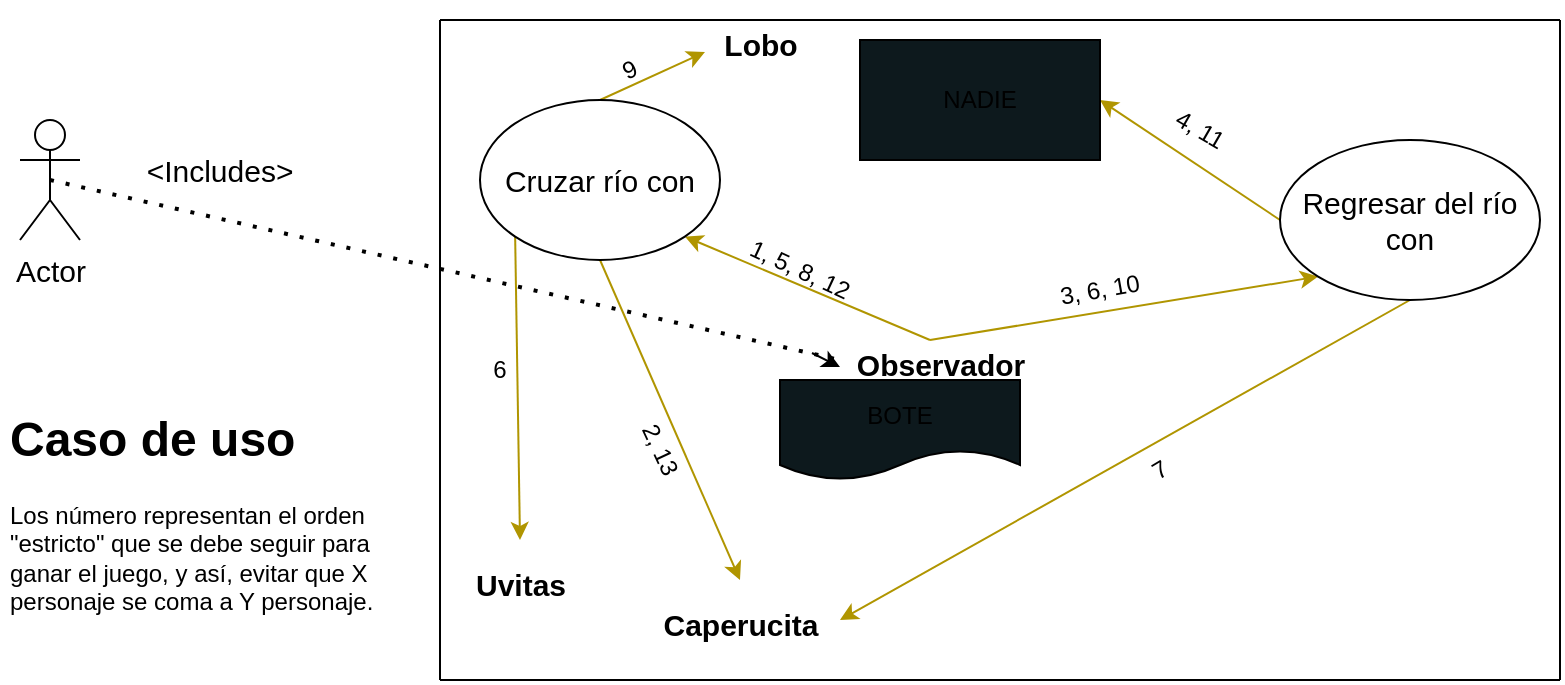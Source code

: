 <mxfile>
    <diagram id="Y1vYth70e1hQ0V44Dmjp" name="Page-1">
        <mxGraphModel dx="826" dy="1497" grid="1" gridSize="10" guides="1" tooltips="1" connect="1" arrows="1" fold="1" page="1" pageScale="1" pageWidth="850" pageHeight="1100" math="0" shadow="0">
            <root>
                <mxCell id="0"/>
                <mxCell id="1" parent="0"/>
                <mxCell id="30" style="edgeStyle=none;html=1;exitX=0.5;exitY=0.5;exitDx=0;exitDy=0;exitPerimeter=0;entryX=1;entryY=1;entryDx=0;entryDy=0;fillColor=#e3c800;strokeColor=#B09500;" parent="1" target="63" edge="1">
                    <mxGeometry relative="1" as="geometry">
                        <mxPoint x="545" y="160" as="sourcePoint"/>
                        <mxPoint x="380" y="90" as="targetPoint"/>
                    </mxGeometry>
                </mxCell>
                <mxCell id="31" style="edgeStyle=none;html=1;exitX=0.5;exitY=0.5;exitDx=0;exitDy=0;exitPerimeter=0;entryX=0;entryY=1;entryDx=0;entryDy=0;fillColor=#e3c800;strokeColor=#B09500;" parent="1" target="72" edge="1">
                    <mxGeometry relative="1" as="geometry">
                        <mxPoint x="545" y="160" as="sourcePoint"/>
                        <mxPoint x="720" y="130" as="targetPoint"/>
                    </mxGeometry>
                </mxCell>
                <mxCell id="8" value="BOTE" style="shape=document;whiteSpace=wrap;html=1;boundedLbl=1;fillColor=#0D191D;" parent="1" vertex="1">
                    <mxGeometry x="470" y="180" width="120" height="50" as="geometry"/>
                </mxCell>
                <mxCell id="28" style="edgeStyle=none;html=1;exitX=0;exitY=0.5;exitDx=0;exitDy=0;entryX=1;entryY=0.5;entryDx=0;entryDy=0;fillColor=#e3c800;strokeColor=#B09500;" parent="1" target="27" edge="1">
                    <mxGeometry relative="1" as="geometry">
                        <mxPoint x="720" y="100" as="sourcePoint"/>
                    </mxGeometry>
                </mxCell>
                <mxCell id="44" style="edgeStyle=none;html=1;exitX=0.5;exitY=1;exitDx=0;exitDy=0;fillColor=#e3c800;strokeColor=#B09500;entryX=1;entryY=0.5;entryDx=0;entryDy=0;" parent="1" source="72" target="57" edge="1">
                    <mxGeometry relative="1" as="geometry">
                        <mxPoint x="840" y="130" as="sourcePoint"/>
                        <mxPoint x="500" y="320" as="targetPoint"/>
                    </mxGeometry>
                </mxCell>
                <mxCell id="26" style="edgeStyle=none;html=1;exitX=0.5;exitY=1;exitDx=0;exitDy=0;fillColor=#e3c800;strokeColor=#B09500;entryX=0.5;entryY=0;entryDx=0;entryDy=0;" parent="1" source="63" target="57" edge="1">
                    <mxGeometry relative="1" as="geometry">
                        <mxPoint x="320" y="120" as="sourcePoint"/>
                        <mxPoint x="410" y="300" as="targetPoint"/>
                    </mxGeometry>
                </mxCell>
                <mxCell id="46" style="edgeStyle=none;html=1;exitX=0.5;exitY=0;exitDx=0;exitDy=0;entryX=0.25;entryY=0.1;entryDx=0;entryDy=0;entryPerimeter=0;fillColor=#e3c800;strokeColor=#B09500;" parent="1" source="63" edge="1">
                    <mxGeometry relative="1" as="geometry">
                        <mxPoint x="260" y="60" as="sourcePoint"/>
                        <mxPoint x="432.5" y="16" as="targetPoint"/>
                    </mxGeometry>
                </mxCell>
                <mxCell id="56" style="edgeStyle=none;html=1;exitX=0;exitY=1;exitDx=0;exitDy=0;entryX=0.5;entryY=0;entryDx=0;entryDy=0;fillColor=#e3c800;strokeColor=#B09500;" parent="1" source="63" target="61" edge="1">
                    <mxGeometry relative="1" as="geometry">
                        <mxPoint x="277.574" y="111.213" as="sourcePoint"/>
                        <mxPoint x="155" y="160" as="targetPoint"/>
                    </mxGeometry>
                </mxCell>
                <mxCell id="27" value="NADIE" style="rounded=0;whiteSpace=wrap;html=1;fillColor=#0D191D;" parent="1" vertex="1">
                    <mxGeometry x="510" y="10" width="120" height="60" as="geometry"/>
                </mxCell>
                <mxCell id="32" value="1, 5, 8, 12" style="text;html=1;strokeColor=none;fillColor=none;align=center;verticalAlign=middle;whiteSpace=wrap;rounded=0;rotation=25;" parent="1" vertex="1">
                    <mxGeometry x="450" y="110" width="60" height="30" as="geometry"/>
                </mxCell>
                <mxCell id="34" value="2, 13" style="text;html=1;strokeColor=none;fillColor=none;align=center;verticalAlign=middle;whiteSpace=wrap;rounded=0;rotation=65;" parent="1" vertex="1">
                    <mxGeometry x="380" y="200" width="60" height="30" as="geometry"/>
                </mxCell>
                <mxCell id="35" value="3, 6, 10" style="text;html=1;strokeColor=none;fillColor=none;align=center;verticalAlign=middle;whiteSpace=wrap;rounded=0;rotation=-10;" parent="1" vertex="1">
                    <mxGeometry x="600" y="120" width="60" height="30" as="geometry"/>
                </mxCell>
                <mxCell id="36" value="4, 11" style="text;html=1;strokeColor=none;fillColor=none;align=center;verticalAlign=middle;whiteSpace=wrap;rounded=0;rotation=30;" parent="1" vertex="1">
                    <mxGeometry x="650" y="40" width="60" height="30" as="geometry"/>
                </mxCell>
                <mxCell id="45" value="7" style="text;html=1;strokeColor=none;fillColor=none;align=center;verticalAlign=middle;whiteSpace=wrap;rounded=0;rotation=-31;" parent="1" vertex="1">
                    <mxGeometry x="630" y="210" width="60" height="30" as="geometry"/>
                </mxCell>
                <mxCell id="47" value="9" style="text;html=1;strokeColor=none;fillColor=none;align=center;verticalAlign=middle;whiteSpace=wrap;rounded=0;rotation=-25;" parent="1" vertex="1">
                    <mxGeometry x="365" y="10" width="60" height="30" as="geometry"/>
                </mxCell>
                <mxCell id="41" value="6" style="text;html=1;align=center;verticalAlign=middle;whiteSpace=wrap;rounded=0;rotation=0;" parent="1" vertex="1">
                    <mxGeometry x="300" y="160" width="60" height="30" as="geometry"/>
                </mxCell>
                <mxCell id="57" value="&lt;font style=&quot;font-size: 15px;&quot;&gt;Caperucita&lt;/font&gt;" style="text;strokeColor=none;fillColor=none;html=1;fontSize=24;fontStyle=1;verticalAlign=middle;align=center;" vertex="1" parent="1">
                    <mxGeometry x="400" y="280" width="100" height="40" as="geometry"/>
                </mxCell>
                <mxCell id="59" value="&lt;font style=&quot;font-size: 15px;&quot;&gt;Observador&lt;/font&gt;" style="text;strokeColor=none;fillColor=none;html=1;fontSize=24;fontStyle=1;verticalAlign=middle;align=center;" vertex="1" parent="1">
                    <mxGeometry x="500" y="150" width="100" height="40" as="geometry"/>
                </mxCell>
                <mxCell id="60" value="&lt;font style=&quot;font-size: 15px;&quot;&gt;Lobo&lt;/font&gt;" style="text;strokeColor=none;fillColor=none;html=1;fontSize=24;fontStyle=1;verticalAlign=middle;align=center;" vertex="1" parent="1">
                    <mxGeometry x="410" y="-10" width="100" height="40" as="geometry"/>
                </mxCell>
                <mxCell id="61" value="&lt;font style=&quot;font-size: 15px;&quot;&gt;Uvitas&lt;/font&gt;" style="text;strokeColor=none;fillColor=none;html=1;fontSize=24;fontStyle=1;verticalAlign=middle;align=center;" vertex="1" parent="1">
                    <mxGeometry x="290" y="260" width="100" height="40" as="geometry"/>
                </mxCell>
                <mxCell id="63" value="Cruzar río con" style="ellipse;whiteSpace=wrap;html=1;fontSize=15;" vertex="1" parent="1">
                    <mxGeometry x="320" y="40" width="120" height="80" as="geometry"/>
                </mxCell>
                <mxCell id="64" value="Actor" style="shape=umlActor;verticalLabelPosition=bottom;verticalAlign=top;html=1;outlineConnect=0;fontSize=15;" vertex="1" parent="1">
                    <mxGeometry x="90" y="50" width="30" height="60" as="geometry"/>
                </mxCell>
                <mxCell id="65" value="" style="endArrow=none;dashed=1;html=1;dashPattern=1 3;strokeWidth=2;fontSize=15;exitX=0.5;exitY=0.5;exitDx=0;exitDy=0;exitPerimeter=0;entryX=0;entryY=0.5;entryDx=0;entryDy=0;" edge="1" parent="1" source="64" target="59">
                    <mxGeometry width="50" height="50" relative="1" as="geometry">
                        <mxPoint x="510" y="210" as="sourcePoint"/>
                        <mxPoint x="560" y="160" as="targetPoint"/>
                    </mxGeometry>
                </mxCell>
                <mxCell id="66" value="" style="endArrow=classic;html=1;fontSize=15;" edge="1" parent="1">
                    <mxGeometry width="50" height="50" relative="1" as="geometry">
                        <mxPoint x="486" y="166.5" as="sourcePoint"/>
                        <mxPoint x="500" y="173.5" as="targetPoint"/>
                    </mxGeometry>
                </mxCell>
                <mxCell id="67" value="&amp;lt;Includes&amp;gt;" style="text;html=1;strokeColor=none;fillColor=none;align=center;verticalAlign=middle;whiteSpace=wrap;rounded=0;fontSize=15;" vertex="1" parent="1">
                    <mxGeometry x="160" y="60" width="60" height="30" as="geometry"/>
                </mxCell>
                <mxCell id="68" value="" style="endArrow=none;html=1;fontSize=15;startArrow=none;" edge="1" parent="1">
                    <mxGeometry width="50" height="50" relative="1" as="geometry">
                        <mxPoint x="300" y="330" as="sourcePoint"/>
                        <mxPoint x="300" as="targetPoint"/>
                    </mxGeometry>
                </mxCell>
                <mxCell id="69" value="" style="endArrow=none;html=1;fontSize=15;" edge="1" parent="1">
                    <mxGeometry width="50" height="50" relative="1" as="geometry">
                        <mxPoint x="860" y="330" as="sourcePoint"/>
                        <mxPoint x="860" as="targetPoint"/>
                    </mxGeometry>
                </mxCell>
                <mxCell id="54" value="&lt;h1&gt;Caso de uso&lt;/h1&gt;&lt;p&gt;Los número representan el orden &quot;estricto&quot; que se debe seguir para ganar el juego, y así, evitar que X personaje se coma a Y personaje.&lt;/p&gt;" style="text;html=1;strokeColor=none;fillColor=none;spacing=5;spacingTop=-20;whiteSpace=wrap;overflow=hidden;rounded=0;" parent="1" vertex="1">
                    <mxGeometry x="80" y="190" width="200" height="130" as="geometry"/>
                </mxCell>
                <mxCell id="72" value="Regresar del río con" style="ellipse;whiteSpace=wrap;html=1;fontSize=15;" vertex="1" parent="1">
                    <mxGeometry x="720" y="60" width="130" height="80" as="geometry"/>
                </mxCell>
                <mxCell id="73" value="" style="endArrow=none;html=1;fontSize=15;" edge="1" parent="1">
                    <mxGeometry width="50" height="50" relative="1" as="geometry">
                        <mxPoint x="860" as="sourcePoint"/>
                        <mxPoint x="300" as="targetPoint"/>
                    </mxGeometry>
                </mxCell>
                <mxCell id="74" value="" style="endArrow=none;html=1;fontSize=15;" edge="1" parent="1">
                    <mxGeometry width="50" height="50" relative="1" as="geometry">
                        <mxPoint x="860" y="330" as="sourcePoint"/>
                        <mxPoint x="300" y="330" as="targetPoint"/>
                    </mxGeometry>
                </mxCell>
            </root>
        </mxGraphModel>
    </diagram>
</mxfile>